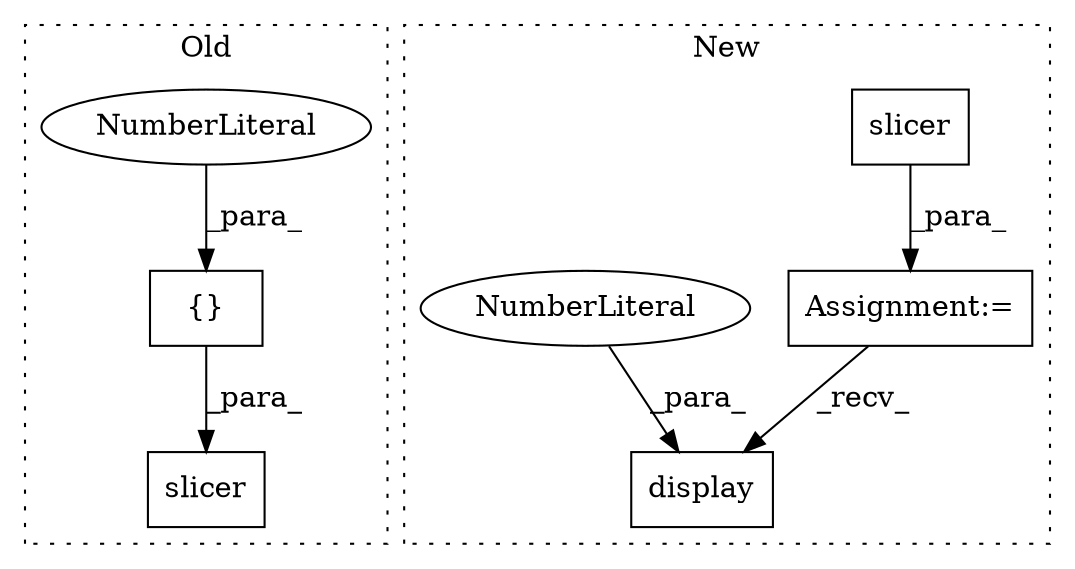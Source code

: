 digraph G {
subgraph cluster0 {
1 [label="slicer" a="32" s="2242,2337" l="7,1" shape="box"];
4 [label="{}" a="4" s="2327,2330" l="1,1" shape="box"];
5 [label="NumberLiteral" a="34" s="2328" l="2" shape="ellipse"];
label = "Old";
style="dotted";
}
subgraph cluster1 {
2 [label="display" a="32" s="2360,2380" l="8,1" shape="box"];
3 [label="slicer" a="32" s="2258,2272" l="7,1" shape="box"];
6 [label="NumberLiteral" a="34" s="2378" l="2" shape="ellipse"];
7 [label="Assignment:=" a="7" s="2252" l="1" shape="box"];
label = "New";
style="dotted";
}
3 -> 7 [label="_para_"];
4 -> 1 [label="_para_"];
5 -> 4 [label="_para_"];
6 -> 2 [label="_para_"];
7 -> 2 [label="_recv_"];
}